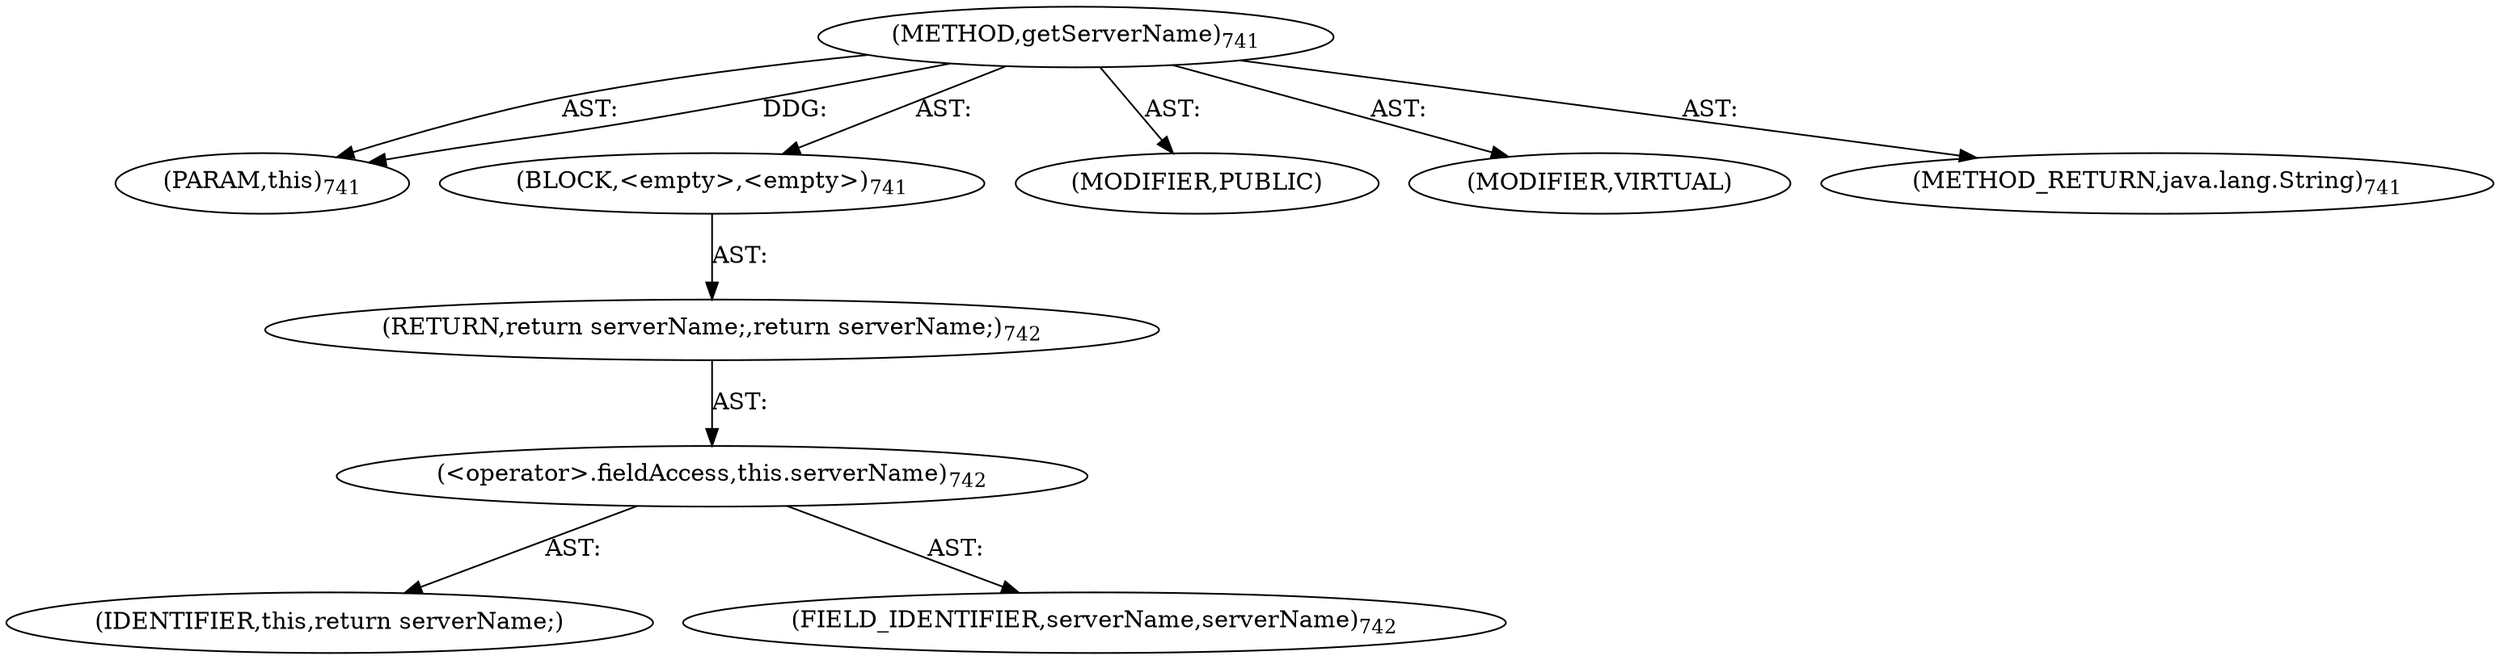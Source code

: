 digraph "getServerName" {  
"111669149712" [label = <(METHOD,getServerName)<SUB>741</SUB>> ]
"115964117053" [label = <(PARAM,this)<SUB>741</SUB>> ]
"25769803842" [label = <(BLOCK,&lt;empty&gt;,&lt;empty&gt;)<SUB>741</SUB>> ]
"146028888078" [label = <(RETURN,return serverName;,return serverName;)<SUB>742</SUB>> ]
"30064771487" [label = <(&lt;operator&gt;.fieldAccess,this.serverName)<SUB>742</SUB>> ]
"68719477111" [label = <(IDENTIFIER,this,return serverName;)> ]
"55834574887" [label = <(FIELD_IDENTIFIER,serverName,serverName)<SUB>742</SUB>> ]
"133143986231" [label = <(MODIFIER,PUBLIC)> ]
"133143986232" [label = <(MODIFIER,VIRTUAL)> ]
"128849018896" [label = <(METHOD_RETURN,java.lang.String)<SUB>741</SUB>> ]
  "111669149712" -> "115964117053"  [ label = "AST: "] 
  "111669149712" -> "25769803842"  [ label = "AST: "] 
  "111669149712" -> "133143986231"  [ label = "AST: "] 
  "111669149712" -> "133143986232"  [ label = "AST: "] 
  "111669149712" -> "128849018896"  [ label = "AST: "] 
  "25769803842" -> "146028888078"  [ label = "AST: "] 
  "146028888078" -> "30064771487"  [ label = "AST: "] 
  "30064771487" -> "68719477111"  [ label = "AST: "] 
  "30064771487" -> "55834574887"  [ label = "AST: "] 
  "111669149712" -> "115964117053"  [ label = "DDG: "] 
}
